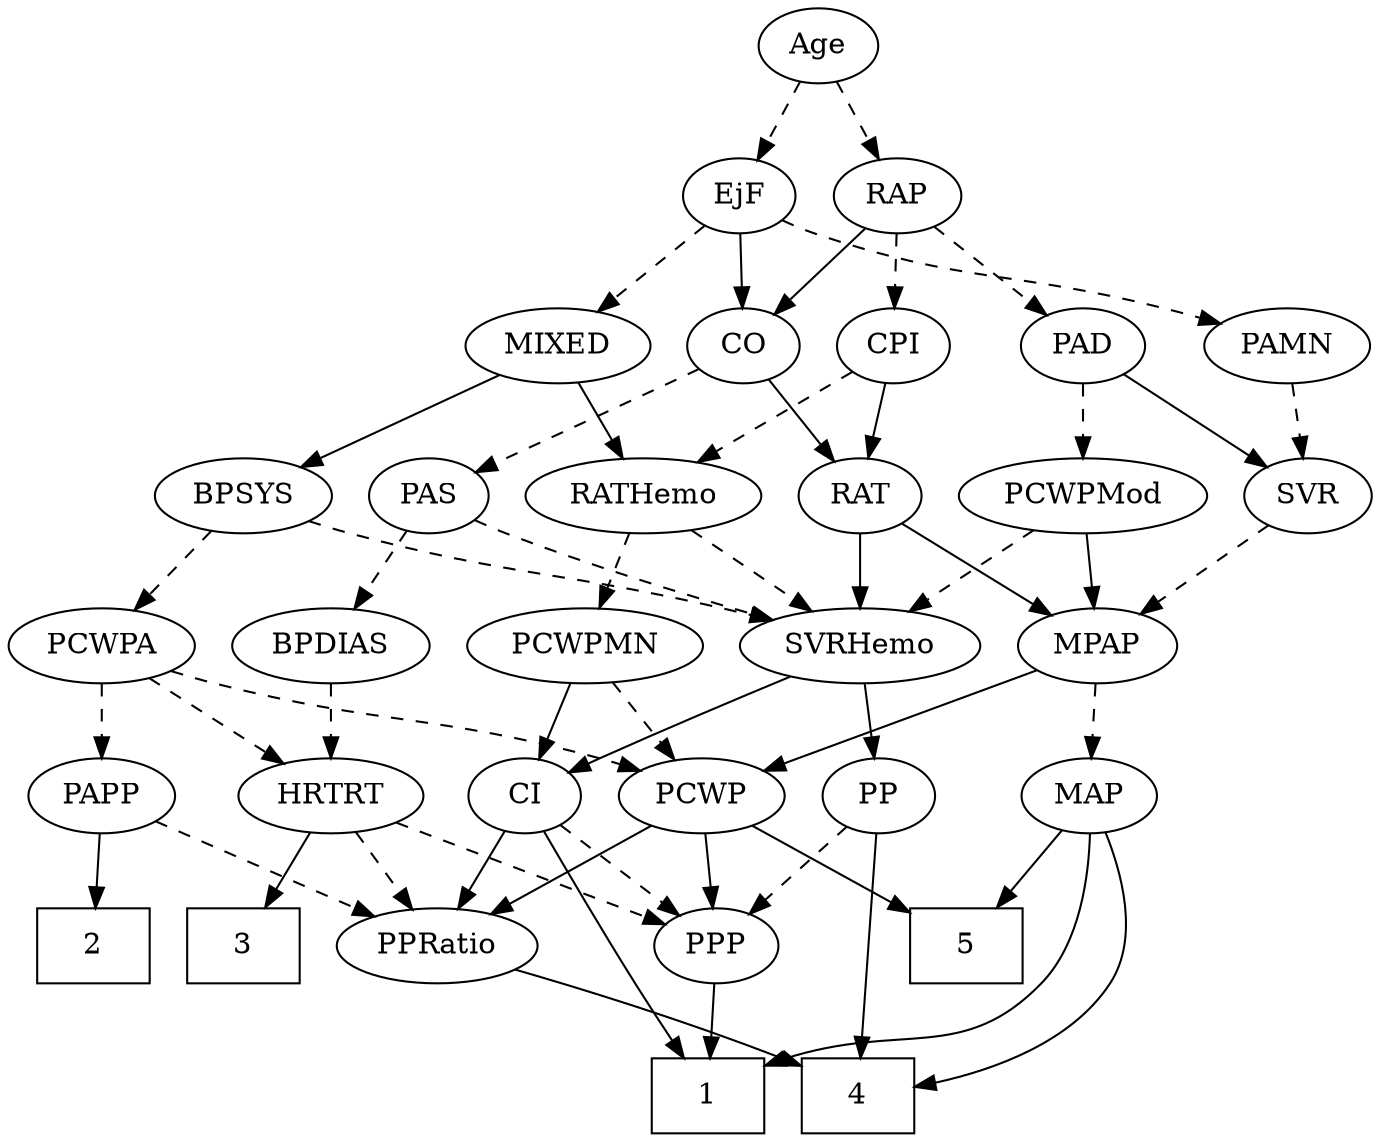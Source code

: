 strict digraph {
	graph [bb="0,0,594.54,540"];
	node [label="\N"];
	1	[height=0.5,
		pos="285.95,18",
		shape=box,
		width=0.75];
	2	[height=0.5,
		pos="565.95,90",
		shape=box,
		width=0.75];
	3	[height=0.5,
		pos="493.95,90",
		shape=box,
		width=0.75];
	4	[height=0.5,
		pos="158.95,18",
		shape=box,
		width=0.75];
	5	[height=0.5,
		pos="213.95,90",
		shape=box,
		width=0.75];
	Age	[height=0.5,
		pos="257.95,522",
		width=0.75];
	EjF	[height=0.5,
		pos="294.95,450",
		width=0.75];
	Age -> EjF	[pos="e,286.41,467.15 266.53,504.76 271.01,496.28 276.6,485.71 281.63,476.2",
		style=dashed];
	RAP	[height=0.5,
		pos="221.95,450",
		width=0.77632];
	Age -> RAP	[pos="e,230.5,467.63 249.6,504.76 245.3,496.4 239.96,486.02 235.12,476.61",
		style=dashed];
	MIXED	[height=0.5,
		pos="379.95,378",
		width=1.1193];
	EjF -> MIXED	[pos="e,361.54,394.16 311.34,435.5 323.35,425.61 339.92,411.96 353.76,400.56",
		style=dashed];
	CO	[height=0.5,
		pos="294.95,378",
		width=0.75];
	EjF -> CO	[pos="e,294.95,396.1 294.95,431.7 294.95,423.98 294.95,414.71 294.95,406.11",
		style=solid];
	PAMN	[height=0.5,
		pos="141.95,378",
		width=1.011];
	EjF -> PAMN	[pos="e,168.02,390.67 273.65,438.88 268.82,436.6 263.72,434.21 258.95,432 231.55,419.33 200.42,405.24 177.16,394.78",
		style=dashed];
	PAD	[height=0.5,
		pos="58.948,378",
		width=0.79437];
	RAP -> PAD	[pos="e,81.42,389.14 198.85,439.37 173.72,428.85 132.39,411.44 96.948,396 94.902,395.11 92.797,394.19 90.677,393.25",
		style=dashed];
	RAP -> CO	[pos="e,280.09,393.25 237.07,434.5 247.32,424.67 261.04,411.52 272.55,400.48",
		style=solid];
	CPI	[height=0.5,
		pos="222.95,378",
		width=0.75];
	RAP -> CPI	[pos="e,222.7,396.1 222.19,431.7 222.3,423.98 222.44,414.71 222.56,406.11",
		style=dashed];
	BPSYS	[height=0.5,
		pos="494.95,306",
		width=1.0471];
	MIXED -> BPSYS	[pos="e,472.38,320.73 402.94,363 420.37,352.39 444.51,337.7 463.69,326.03",
		style=solid];
	RATHemo	[height=0.5,
		pos="317.95,306",
		width=1.3721];
	MIXED -> RATHemo	[pos="e,332.39,323.31 365.88,361.12 357.99,352.2 347.98,340.91 339.15,330.94",
		style=solid];
	MPAP	[height=0.5,
		pos="119.95,234",
		width=0.97491];
	MAP	[height=0.5,
		pos="119.95,162",
		width=0.84854];
	MPAP -> MAP	[pos="e,119.95,180.1 119.95,215.7 119.95,207.98 119.95,198.71 119.95,190.11",
		style=dashed];
	PCWP	[height=0.5,
		pos="285.95,162",
		width=0.97491];
	MPAP -> PCWP	[pos="e,259.77,174.04 146.25,221.91 174.42,210.03 219.28,191.11 250.54,177.93",
		style=solid];
	PCWPA	[height=0.5,
		pos="552.95,234",
		width=1.1555];
	BPSYS -> PCWPA	[pos="e,539.44,251.31 508.11,289.12 515.42,280.29 524.67,269.13 532.86,259.24",
		style=dashed];
	SVRHemo	[height=0.5,
		pos="222.95,234",
		width=1.3902];
	BPSYS -> SVRHemo	[pos="e,260.3,246.17 466.31,293.96 460.3,291.83 453.95,289.73 447.95,288 375.4,267.11 355.15,270.46 281.95,252 278.1,251.03 274.13,249.98 \
270.15,248.9",
		style=dashed];
	SVR	[height=0.5,
		pos="27.948,306",
		width=0.77632];
	PAD -> SVR	[pos="e,35.241,323.47 51.601,360.41 47.933,352.13 43.414,341.92 39.312,332.66",
		style=solid];
	PCWPMod	[height=0.5,
		pos="125.95,306",
		width=1.4443];
	PAD -> PCWPMod	[pos="e,110.36,323.29 73.156,362.15 81.935,352.98 93.394,341.01 103.39,330.56",
		style=dashed];
	PAS	[height=0.5,
		pos="411.95,306",
		width=0.75];
	CO -> PAS	[pos="e,392.3,318.75 314.53,365.28 333.43,353.98 362.24,336.74 383.64,323.94",
		style=dashed];
	RAT	[height=0.5,
		pos="222.95,306",
		width=0.75827];
	CO -> RAT	[pos="e,237.74,321.38 280.38,362.83 270.2,352.94 256.42,339.55 244.92,328.36",
		style=solid];
	PAS -> SVRHemo	[pos="e,259.53,246.44 390.8,294.55 385.96,292.29 380.81,289.98 375.95,288 340.6,273.58 299.7,259.54 269.08,249.54",
		style=dashed];
	BPDIAS	[height=0.5,
		pos="450.95,234",
		width=1.1735];
	PAS -> BPDIAS	[pos="e,441.68,251.63 420.99,288.76 425.65,280.4 431.44,270.02 436.68,260.61",
		style=dashed];
	PAMN -> SVR	[pos="e,47.577,319.05 119.97,363.5 101.79,352.34 75.85,336.41 56.143,324.31",
		style=dashed];
	PCWPMN	[height=0.5,
		pos="340.95,234",
		width=1.3902];
	RATHemo -> PCWPMN	[pos="e,335.27,252.28 323.52,288.05 326.1,280.18 329.24,270.62 332.14,261.79",
		style=dashed];
	RATHemo -> SVRHemo	[pos="e,243.97,250.49 296.86,289.46 283.7,279.77 266.58,267.15 252.12,256.5",
		style=dashed];
	CPI -> RATHemo	[pos="e,296.99,322.45 240.37,364.16 253.84,354.24 272.79,340.27 288.59,328.63",
		style=dashed];
	CPI -> RAT	[pos="e,222.95,324.1 222.95,359.7 222.95,351.98 222.95,342.71 222.95,334.11",
		style=solid];
	RAT -> MPAP	[pos="e,140.32,248.85 204.53,292.49 189.02,281.94 166.56,266.68 148.68,254.53",
		style=solid];
	RAT -> SVRHemo	[pos="e,222.95,252.1 222.95,287.7 222.95,279.98 222.95,270.71 222.95,262.11",
		style=solid];
	SVR -> MPAP	[pos="e,101.14,249.31 45.252,291.83 58.691,281.61 77.57,267.24 92.986,255.51",
		style=dashed];
	PCWPMod -> MPAP	[pos="e,121.41,252.1 124.46,287.7 123.8,279.98 123.01,270.71 122.27,262.11",
		style=solid];
	PCWPMod -> SVRHemo	[pos="e,201.48,250.49 147.47,289.46 160.91,279.77 178.4,267.15 193.16,256.5",
		style=dashed];
	PCWPA -> PCWP	[pos="e,312.23,173.95 521.83,222 515.31,219.87 508.43,217.75 501.95,216 426.55,195.62 404.84,202.15 329.95,180 327.31,179.22 324.62,178.36 \
321.91,177.44",
		style=dashed];
	PAPP	[height=0.5,
		pos="552.95,162",
		width=0.88464];
	PCWPA -> PAPP	[pos="e,552.95,180.1 552.95,215.7 552.95,207.98 552.95,198.71 552.95,190.11",
		style=dashed];
	HRTRT	[height=0.5,
		pos="450.95,162",
		width=1.1013];
	PCWPA -> HRTRT	[pos="e,472.05,177.49 531.81,218.5 517.04,208.36 497.11,194.68 480.73,183.44",
		style=dashed];
	PCWPMN -> PCWP	[pos="e,298.51,178.99 327.91,216.41 321.03,207.66 312.47,196.75 304.87,187.08",
		style=dashed];
	CI	[height=0.5,
		pos="365.95,162",
		width=0.75];
	PCWPMN -> CI	[pos="e,359.95,179.79 347,216.05 349.86,208.06 353.33,198.33 356.52,189.4",
		style=solid];
	PP	[height=0.5,
		pos="205.95,162",
		width=0.75];
	SVRHemo -> PP	[pos="e,210.14,180.28 218.83,216.05 216.94,208.26 214.65,198.82 212.52,190.08",
		style=solid];
	SVRHemo -> CI	[pos="e,344.83,173.34 251.54,219 275.97,207.04 311,189.9 335.85,177.73",
		style=solid];
	BPDIAS -> HRTRT	[pos="e,450.95,180.1 450.95,215.7 450.95,207.98 450.95,198.71 450.95,190.11",
		style=dashed];
	MAP -> 1	[pos="e,258.73,27.714 127.41,144.31 136.81,124.83 154.61,92.662 177.95,72 198.65,53.667 226.83,40.12 249.21,31.313",
		style=solid];
	MAP -> 4	[pos="e,135.2,36.09 112.49,144.3 105.42,125.93 97.201,95.851 106.95,72 111.44,61.017 119.42,51.081 127.8,42.858",
		style=solid];
	MAP -> 5	[pos="e,190.88,108.18 138.07,147.5 150.65,138.14 167.73,125.42 182.5,114.42",
		style=solid];
	PP -> 4	[pos="e,161.17,36.119 195.9,144.83 189.93,134.6 182.63,120.91 177.95,108 170.64,87.858 165.74,64.079 162.75,46.169",
		style=solid];
	PPP	[height=0.5,
		pos="285.95,90",
		width=0.75];
	PP -> PPP	[pos="e,270.17,104.8 221.75,147.17 233.37,137.01 249.34,123.03 262.45,111.56",
		style=dashed];
	PPP -> 1	[pos="e,285.95,36.104 285.95,71.697 285.95,63.983 285.95,54.712 285.95,46.112",
		style=solid];
	PPRatio	[height=0.5,
		pos="370.95,90",
		width=1.1013];
	PPRatio -> 4	[pos="e,186.11,27.653 340.4,78.297 334.29,76.188 327.92,74.008 321.95,72 278.75,57.484 228.9,41.367 195.81,30.76",
		style=solid];
	PCWP -> 5	[pos="e,231.56,108.13 270.32,145.81 261.14,136.88 249.31,125.38 238.87,115.23",
		style=solid];
	PCWP -> PPP	[pos="e,285.95,108.1 285.95,143.7 285.95,135.98 285.95,126.71 285.95,118.11",
		style=solid];
	PCWP -> PPRatio	[pos="e,352.65,106.07 303.97,146.15 315.84,136.38 331.56,123.43 344.79,112.54",
		style=solid];
	CI -> 1	[pos="e,313.06,21.017 384.51,148.86 397.13,139.42 412.78,125.08 419.95,108 426.14,93.247 428.94,85.232 419.95,72 398.46,40.401 354.92,\
27.641 323.28,22.489",
		style=solid];
	CI -> PPP	[pos="e,301.72,104.8 350.14,147.17 338.53,137.01 322.55,123.03 309.45,111.56",
		style=dashed];
	CI -> PPRatio	[pos="e,369.73,108.1 367.18,143.7 367.73,135.98 368.4,126.71 369.01,118.11",
		style=solid];
	PAPP -> 2	[pos="e,562.74,108.28 556.09,144.05 557.53,136.35 559.26,127.03 560.87,118.36",
		style=solid];
	PAPP -> PPRatio	[pos="e,400.12,102.22 527.26,151.12 496.63,139.34 445.13,119.53 409.66,105.89",
		style=dashed];
	HRTRT -> 3	[pos="e,483.23,108.45 461.14,144.41 466.13,136.28 472.26,126.31 477.86,117.18",
		style=solid];
	HRTRT -> PPP	[pos="e,307.18,101.25 422.08,149.63 395.81,139.17 356.06,123.05 321.95,108 320.15,107.2 318.3,106.38 316.44,105.53",
		style=dashed];
	HRTRT -> PPRatio	[pos="e,388.55,106.4 433.59,145.81 422.66,136.25 408.36,123.74 396.19,113.08",
		style=dashed];
}

